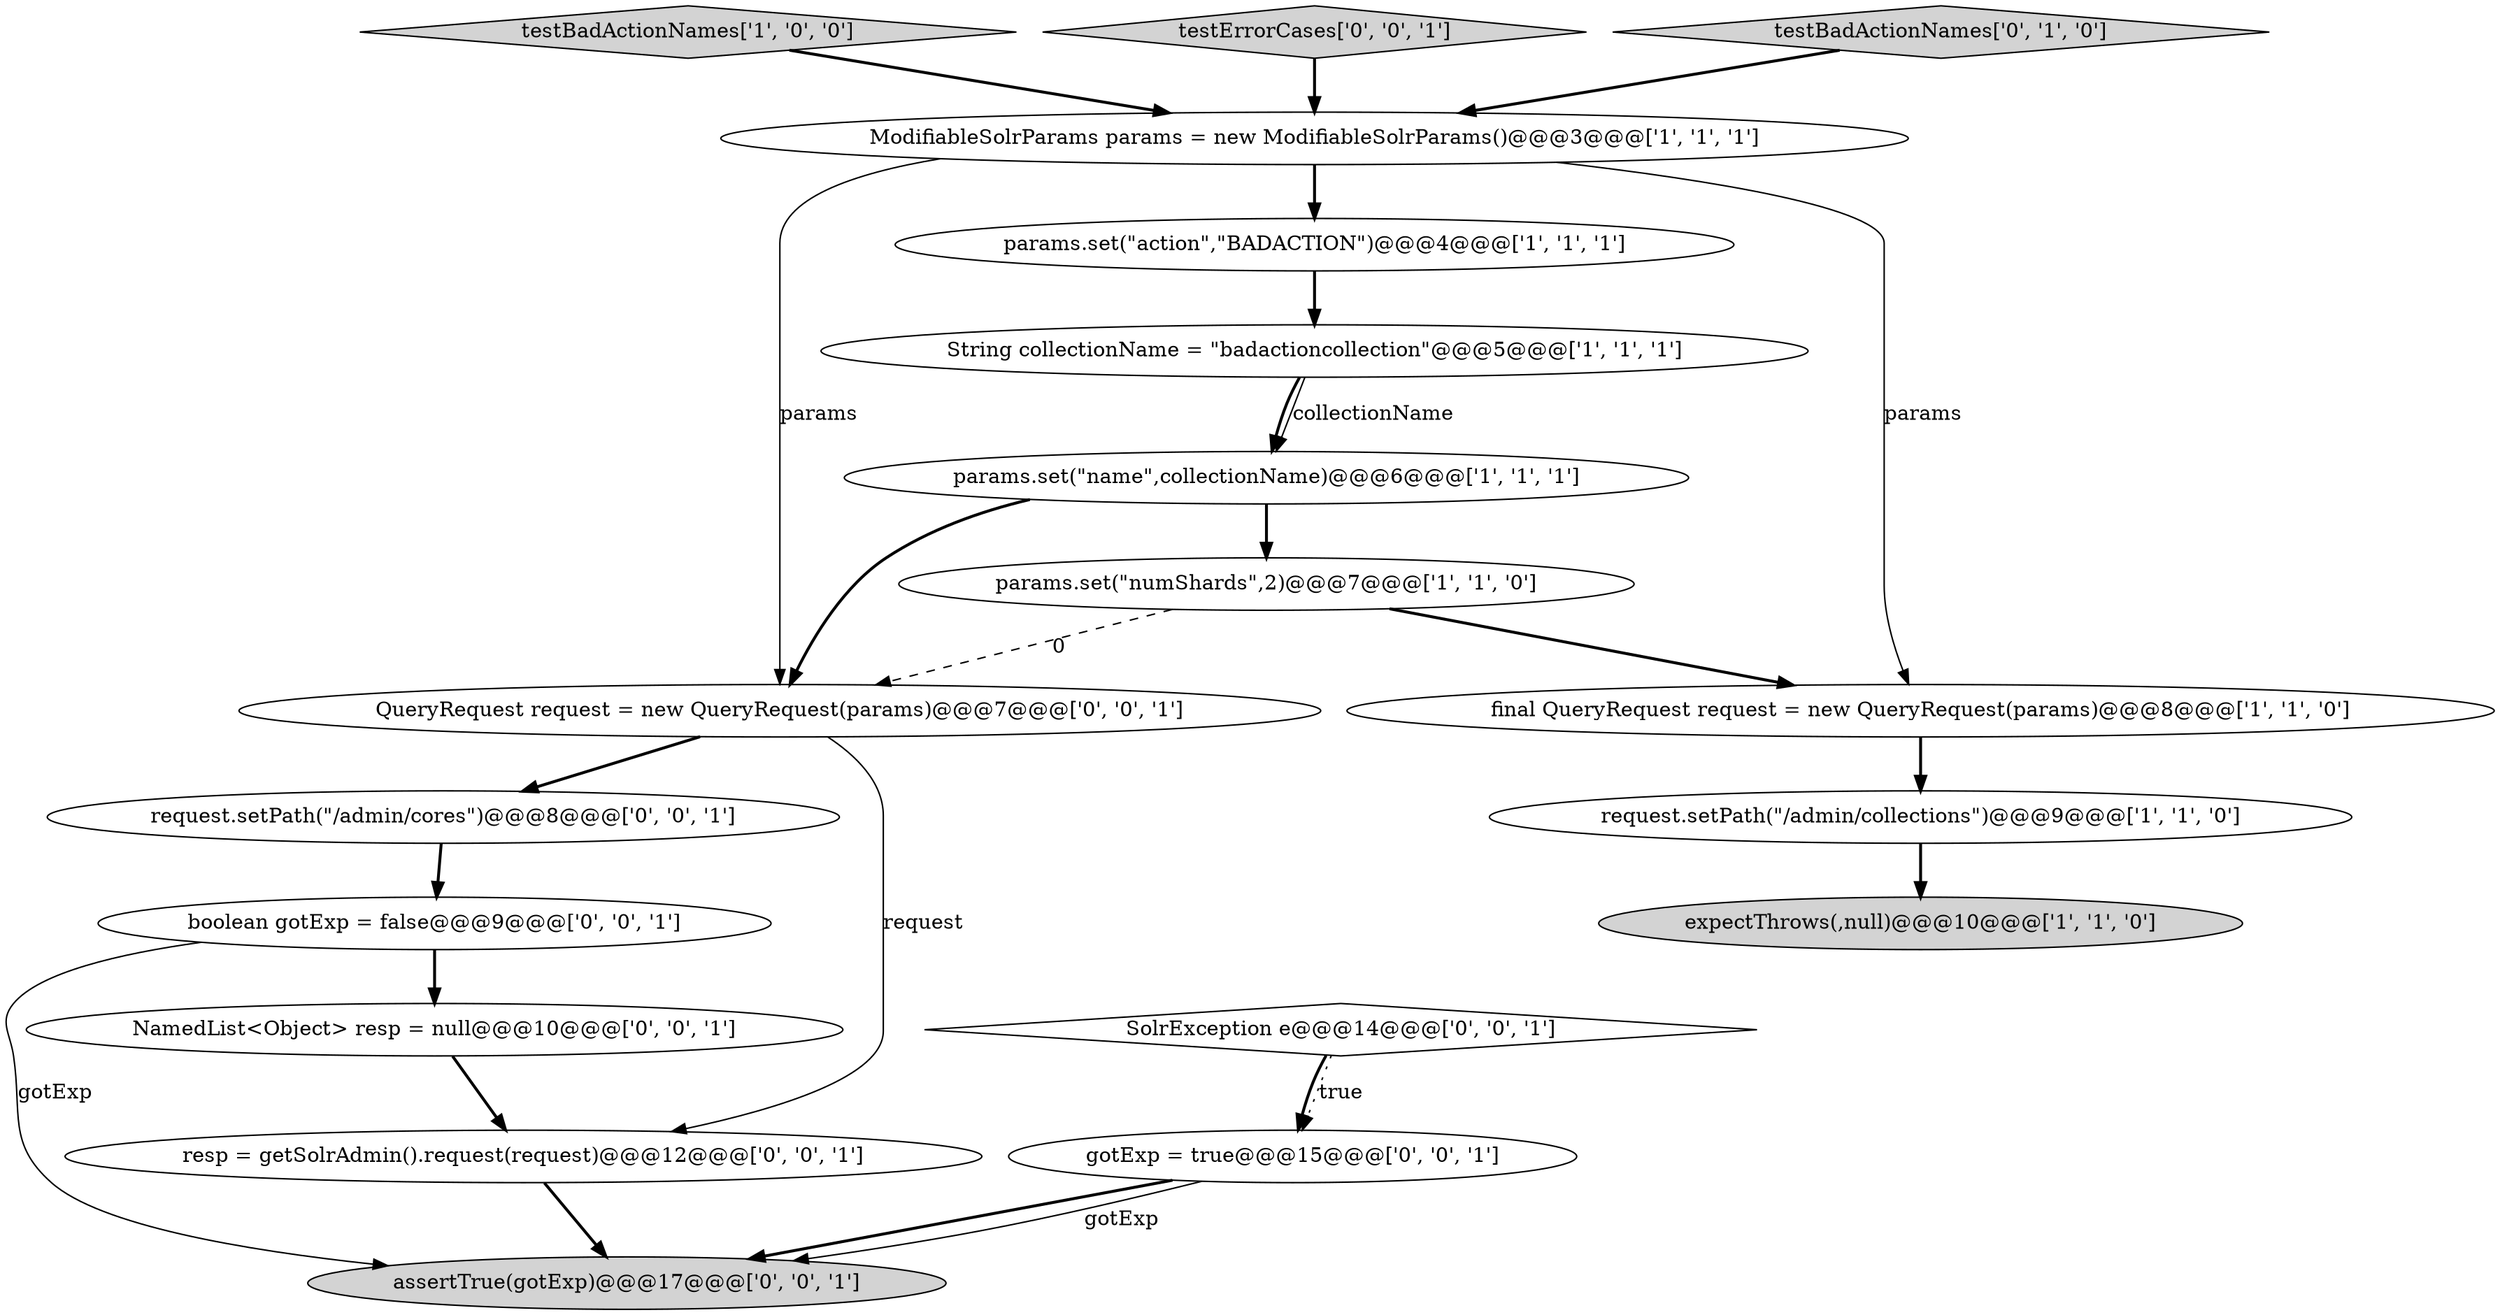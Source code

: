 digraph {
10 [style = filled, label = "gotExp = true@@@15@@@['0', '0', '1']", fillcolor = white, shape = ellipse image = "AAA0AAABBB3BBB"];
11 [style = filled, label = "assertTrue(gotExp)@@@17@@@['0', '0', '1']", fillcolor = lightgray, shape = ellipse image = "AAA0AAABBB3BBB"];
7 [style = filled, label = "expectThrows(,null)@@@10@@@['1', '1', '0']", fillcolor = lightgray, shape = ellipse image = "AAA0AAABBB1BBB"];
14 [style = filled, label = "request.setPath(\"/admin/cores\")@@@8@@@['0', '0', '1']", fillcolor = white, shape = ellipse image = "AAA0AAABBB3BBB"];
15 [style = filled, label = "resp = getSolrAdmin().request(request)@@@12@@@['0', '0', '1']", fillcolor = white, shape = ellipse image = "AAA0AAABBB3BBB"];
8 [style = filled, label = "testBadActionNames['1', '0', '0']", fillcolor = lightgray, shape = diamond image = "AAA0AAABBB1BBB"];
1 [style = filled, label = "params.set(\"name\",collectionName)@@@6@@@['1', '1', '1']", fillcolor = white, shape = ellipse image = "AAA0AAABBB1BBB"];
17 [style = filled, label = "testErrorCases['0', '0', '1']", fillcolor = lightgray, shape = diamond image = "AAA0AAABBB3BBB"];
16 [style = filled, label = "SolrException e@@@14@@@['0', '0', '1']", fillcolor = white, shape = diamond image = "AAA0AAABBB3BBB"];
12 [style = filled, label = "NamedList<Object> resp = null@@@10@@@['0', '0', '1']", fillcolor = white, shape = ellipse image = "AAA0AAABBB3BBB"];
5 [style = filled, label = "String collectionName = \"badactioncollection\"@@@5@@@['1', '1', '1']", fillcolor = white, shape = ellipse image = "AAA0AAABBB1BBB"];
3 [style = filled, label = "ModifiableSolrParams params = new ModifiableSolrParams()@@@3@@@['1', '1', '1']", fillcolor = white, shape = ellipse image = "AAA0AAABBB1BBB"];
13 [style = filled, label = "QueryRequest request = new QueryRequest(params)@@@7@@@['0', '0', '1']", fillcolor = white, shape = ellipse image = "AAA0AAABBB3BBB"];
9 [style = filled, label = "testBadActionNames['0', '1', '0']", fillcolor = lightgray, shape = diamond image = "AAA0AAABBB2BBB"];
18 [style = filled, label = "boolean gotExp = false@@@9@@@['0', '0', '1']", fillcolor = white, shape = ellipse image = "AAA0AAABBB3BBB"];
4 [style = filled, label = "request.setPath(\"/admin/collections\")@@@9@@@['1', '1', '0']", fillcolor = white, shape = ellipse image = "AAA0AAABBB1BBB"];
0 [style = filled, label = "params.set(\"action\",\"BADACTION\")@@@4@@@['1', '1', '1']", fillcolor = white, shape = ellipse image = "AAA0AAABBB1BBB"];
6 [style = filled, label = "final QueryRequest request = new QueryRequest(params)@@@8@@@['1', '1', '0']", fillcolor = white, shape = ellipse image = "AAA0AAABBB1BBB"];
2 [style = filled, label = "params.set(\"numShards\",2)@@@7@@@['1', '1', '0']", fillcolor = white, shape = ellipse image = "AAA0AAABBB1BBB"];
13->15 [style = solid, label="request"];
18->11 [style = solid, label="gotExp"];
4->7 [style = bold, label=""];
6->4 [style = bold, label=""];
14->18 [style = bold, label=""];
12->15 [style = bold, label=""];
5->1 [style = bold, label=""];
9->3 [style = bold, label=""];
10->11 [style = bold, label=""];
17->3 [style = bold, label=""];
16->10 [style = bold, label=""];
5->1 [style = solid, label="collectionName"];
8->3 [style = bold, label=""];
15->11 [style = bold, label=""];
16->10 [style = dotted, label="true"];
3->0 [style = bold, label=""];
3->13 [style = solid, label="params"];
2->6 [style = bold, label=""];
18->12 [style = bold, label=""];
0->5 [style = bold, label=""];
13->14 [style = bold, label=""];
1->2 [style = bold, label=""];
10->11 [style = solid, label="gotExp"];
2->13 [style = dashed, label="0"];
1->13 [style = bold, label=""];
3->6 [style = solid, label="params"];
}

